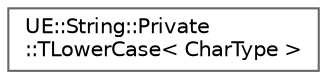 digraph "Graphical Class Hierarchy"
{
 // INTERACTIVE_SVG=YES
 // LATEX_PDF_SIZE
  bgcolor="transparent";
  edge [fontname=Helvetica,fontsize=10,labelfontname=Helvetica,labelfontsize=10];
  node [fontname=Helvetica,fontsize=10,shape=box,height=0.2,width=0.4];
  rankdir="LR";
  Node0 [id="Node000000",label="UE::String::Private\l::TLowerCase\< CharType \>",height=0.2,width=0.4,color="grey40", fillcolor="white", style="filled",URL="$d8/d40/structUE_1_1String_1_1Private_1_1TLowerCase.html",tooltip=" "];
}
